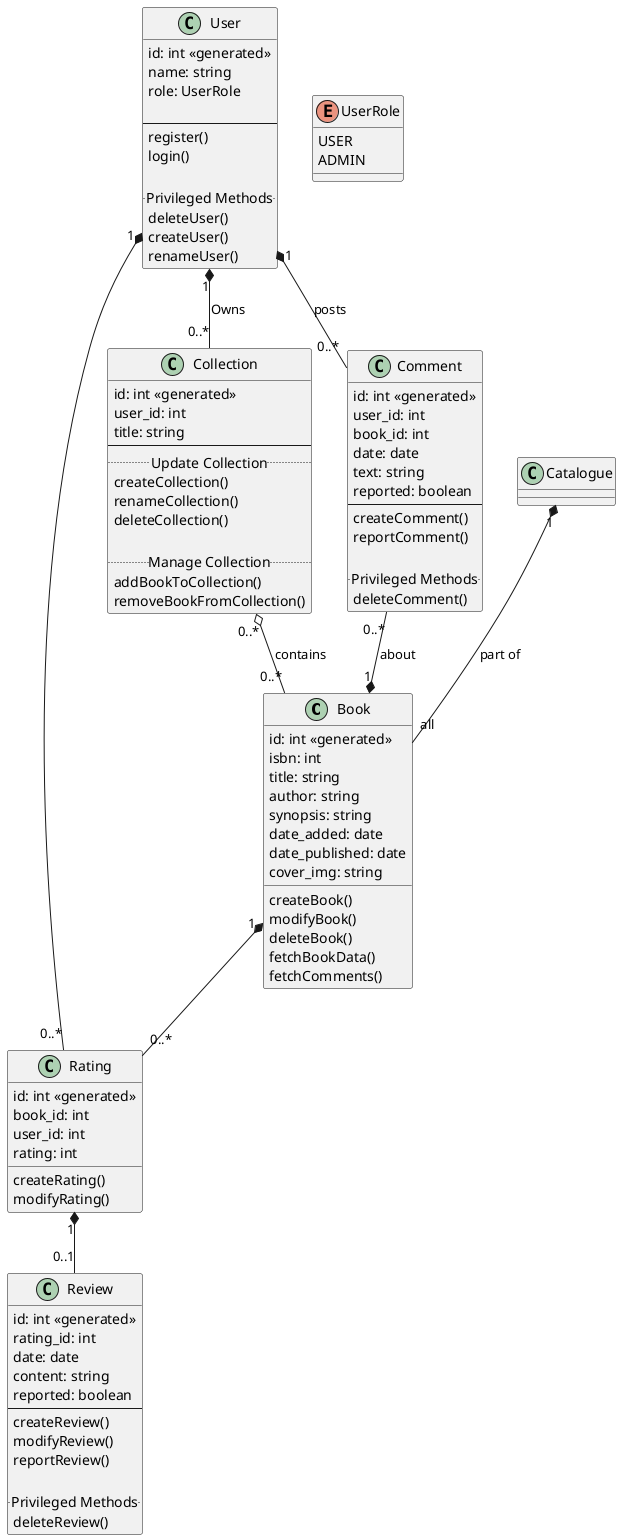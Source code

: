 @startuml ModelClassDiagram

class Book {
    id: int <<generated>>
    isbn: int
    title: string
    author: string
    synopsis: string
    date_added: date
    date_published: date
    cover_img: string

    createBook()
    modifyBook()
    deleteBook()
    fetchBookData()
    fetchComments()
}

class Rating {
    id: int <<generated>>
    book_id: int
    user_id: int
    rating: int

    createRating()
    modifyRating()
}

class Catalogue {
    
}

class Collection {
    id: int <<generated>>
    user_id: int
    title: string
    --
    .. Update Collection ..
    createCollection()
    renameCollection()
    deleteCollection()

    .. Manage Collection ..
    addBookToCollection()
    removeBookFromCollection()
}

' text based book review
class Review {
    id: int <<generated>>
    rating_id: int
    date: date
    content: string
    reported: boolean
    --
    createReview()
    modifyReview()
    reportReview()

    .. Privileged Methods ..
    deleteReview()
}

class User {
    id: int <<generated>>
    name: string
    role: UserRole

    --
    register()
    login()

    .. Privileged Methods ..
    deleteUser()
    createUser()
    renameUser()
}

enum UserRole {
    USER
    ADMIN
}

class Comment {
    id: int <<generated>>
    user_id: int
    book_id: int
    date: date
    text: string
    reported: boolean
    --
    createComment()
    reportComment()

    .. Privileged Methods ..
    deleteComment()
}

User "1" *-- "0..*" Collection : Owns
User "1" *-- "0..*" Comment: posts
User "1" *-- "0..*" Rating

Collection "0..*" o-- "0..*" Book : contains
Comment "0..*" --* "1" Book: about
Book "1" *-- "0..*" Rating
Rating "1" *-- "0..1" Review

Catalogue "1" *-- "all" Book : part of

@enduml
